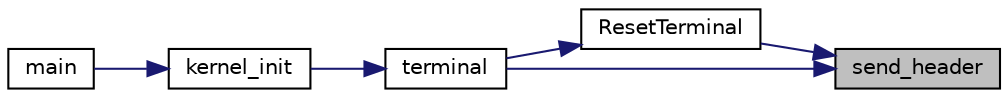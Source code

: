 digraph "send_header"
{
 // LATEX_PDF_SIZE
  edge [fontname="Helvetica",fontsize="10",labelfontname="Helvetica",labelfontsize="10"];
  node [fontname="Helvetica",fontsize="10",shape=record];
  rankdir="RL";
  Node1 [label="send_header",height=0.2,width=0.4,color="black", fillcolor="grey75", style="filled", fontcolor="black",tooltip="Sends the header line to computer terminal."];
  Node1 -> Node2 [dir="back",color="midnightblue",fontsize="10",style="solid"];
  Node2 [label="ResetTerminal",height=0.2,width=0.4,color="black", fillcolor="white", style="filled",URL="$k__terminal_8h.html#a82fdf1845852f11bd394d7ff4a6be0c4",tooltip="Resets the terminal settings."];
  Node2 -> Node3 [dir="back",color="midnightblue",fontsize="10",style="solid"];
  Node3 [label="terminal",height=0.2,width=0.4,color="black", fillcolor="white", style="filled",URL="$k__terminal_8h.html#aadb0857d6d4bedf44cea1a4d10b01947",tooltip="Terminal process."];
  Node3 -> Node4 [dir="back",color="midnightblue",fontsize="10",style="solid"];
  Node4 [label="kernel_init",height=0.2,width=0.4,color="black", fillcolor="white", style="filled",URL="$k__handlers_8h.html#a3f19ffb1e6c83b6c0203fd69c0534437",tooltip="Initializes kernel data structures, drivers, and critical processes."];
  Node4 -> Node5 [dir="back",color="midnightblue",fontsize="10",style="solid"];
  Node5 [label="main",height=0.2,width=0.4,color="black", fillcolor="white", style="filled",URL="$main_8c.html#a840291bc02cba5474a4cb46a9b9566fe",tooltip="main.c"];
  Node1 -> Node3 [dir="back",color="midnightblue",fontsize="10",style="solid"];
}
